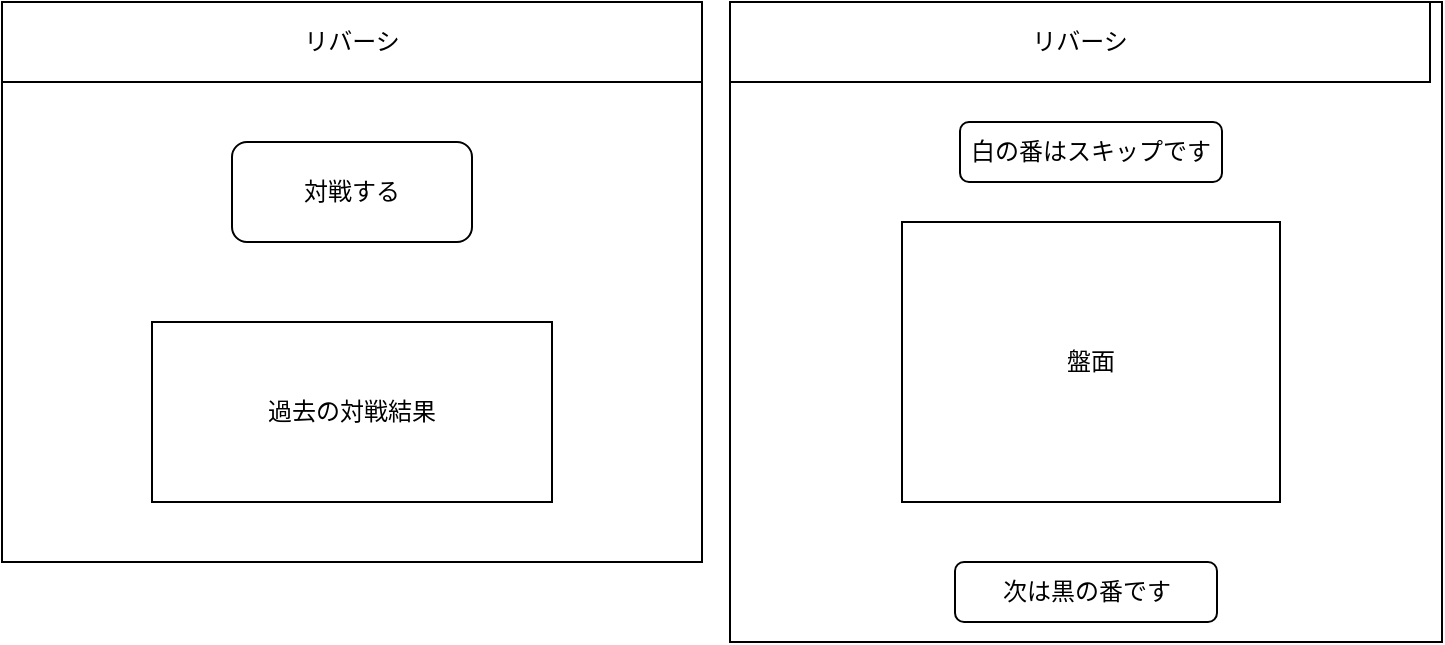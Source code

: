 <mxfile>
    <diagram id="Bn126rWEv89VZ0Bx8lDc" name="ページ1">
        <mxGraphModel dx="679" dy="502" grid="1" gridSize="10" guides="1" tooltips="1" connect="1" arrows="1" fold="1" page="1" pageScale="1" pageWidth="827" pageHeight="1169" math="0" shadow="0">
            <root>
                <mxCell id="0"/>
                <mxCell id="1" parent="0"/>
                <mxCell id="2" value="" style="rounded=0;whiteSpace=wrap;html=1;fillColor=none;" vertex="1" parent="1">
                    <mxGeometry x="50" y="60" width="350" height="280" as="geometry"/>
                </mxCell>
                <mxCell id="4" value="リバーシ" style="rounded=0;whiteSpace=wrap;html=1;fillColor=none;" vertex="1" parent="1">
                    <mxGeometry x="50" y="60" width="350" height="40" as="geometry"/>
                </mxCell>
                <mxCell id="5" value="対戦する" style="rounded=1;whiteSpace=wrap;html=1;fillColor=none;" vertex="1" parent="1">
                    <mxGeometry x="165" y="130" width="120" height="50" as="geometry"/>
                </mxCell>
                <mxCell id="6" value="過去の対戦結果" style="rounded=0;whiteSpace=wrap;html=1;fillColor=none;" vertex="1" parent="1">
                    <mxGeometry x="125" y="220" width="200" height="90" as="geometry"/>
                </mxCell>
                <mxCell id="7" value="" style="rounded=0;whiteSpace=wrap;html=1;fillColor=none;" vertex="1" parent="1">
                    <mxGeometry x="414" y="60" width="356" height="320" as="geometry"/>
                </mxCell>
                <mxCell id="8" value="リバーシ" style="rounded=0;whiteSpace=wrap;html=1;fillColor=none;" vertex="1" parent="1">
                    <mxGeometry x="414" y="60" width="350" height="40" as="geometry"/>
                </mxCell>
                <mxCell id="9" value="白の番はスキップです" style="rounded=1;whiteSpace=wrap;html=1;fillColor=none;" vertex="1" parent="1">
                    <mxGeometry x="529" y="120" width="131" height="30" as="geometry"/>
                </mxCell>
                <mxCell id="10" value="盤面" style="rounded=0;whiteSpace=wrap;html=1;fillColor=none;" vertex="1" parent="1">
                    <mxGeometry x="500" y="170" width="189" height="140" as="geometry"/>
                </mxCell>
                <mxCell id="11" value="次は黒の番です" style="rounded=1;whiteSpace=wrap;html=1;fillColor=none;" vertex="1" parent="1">
                    <mxGeometry x="526.5" y="340" width="131" height="30" as="geometry"/>
                </mxCell>
            </root>
        </mxGraphModel>
    </diagram>
</mxfile>